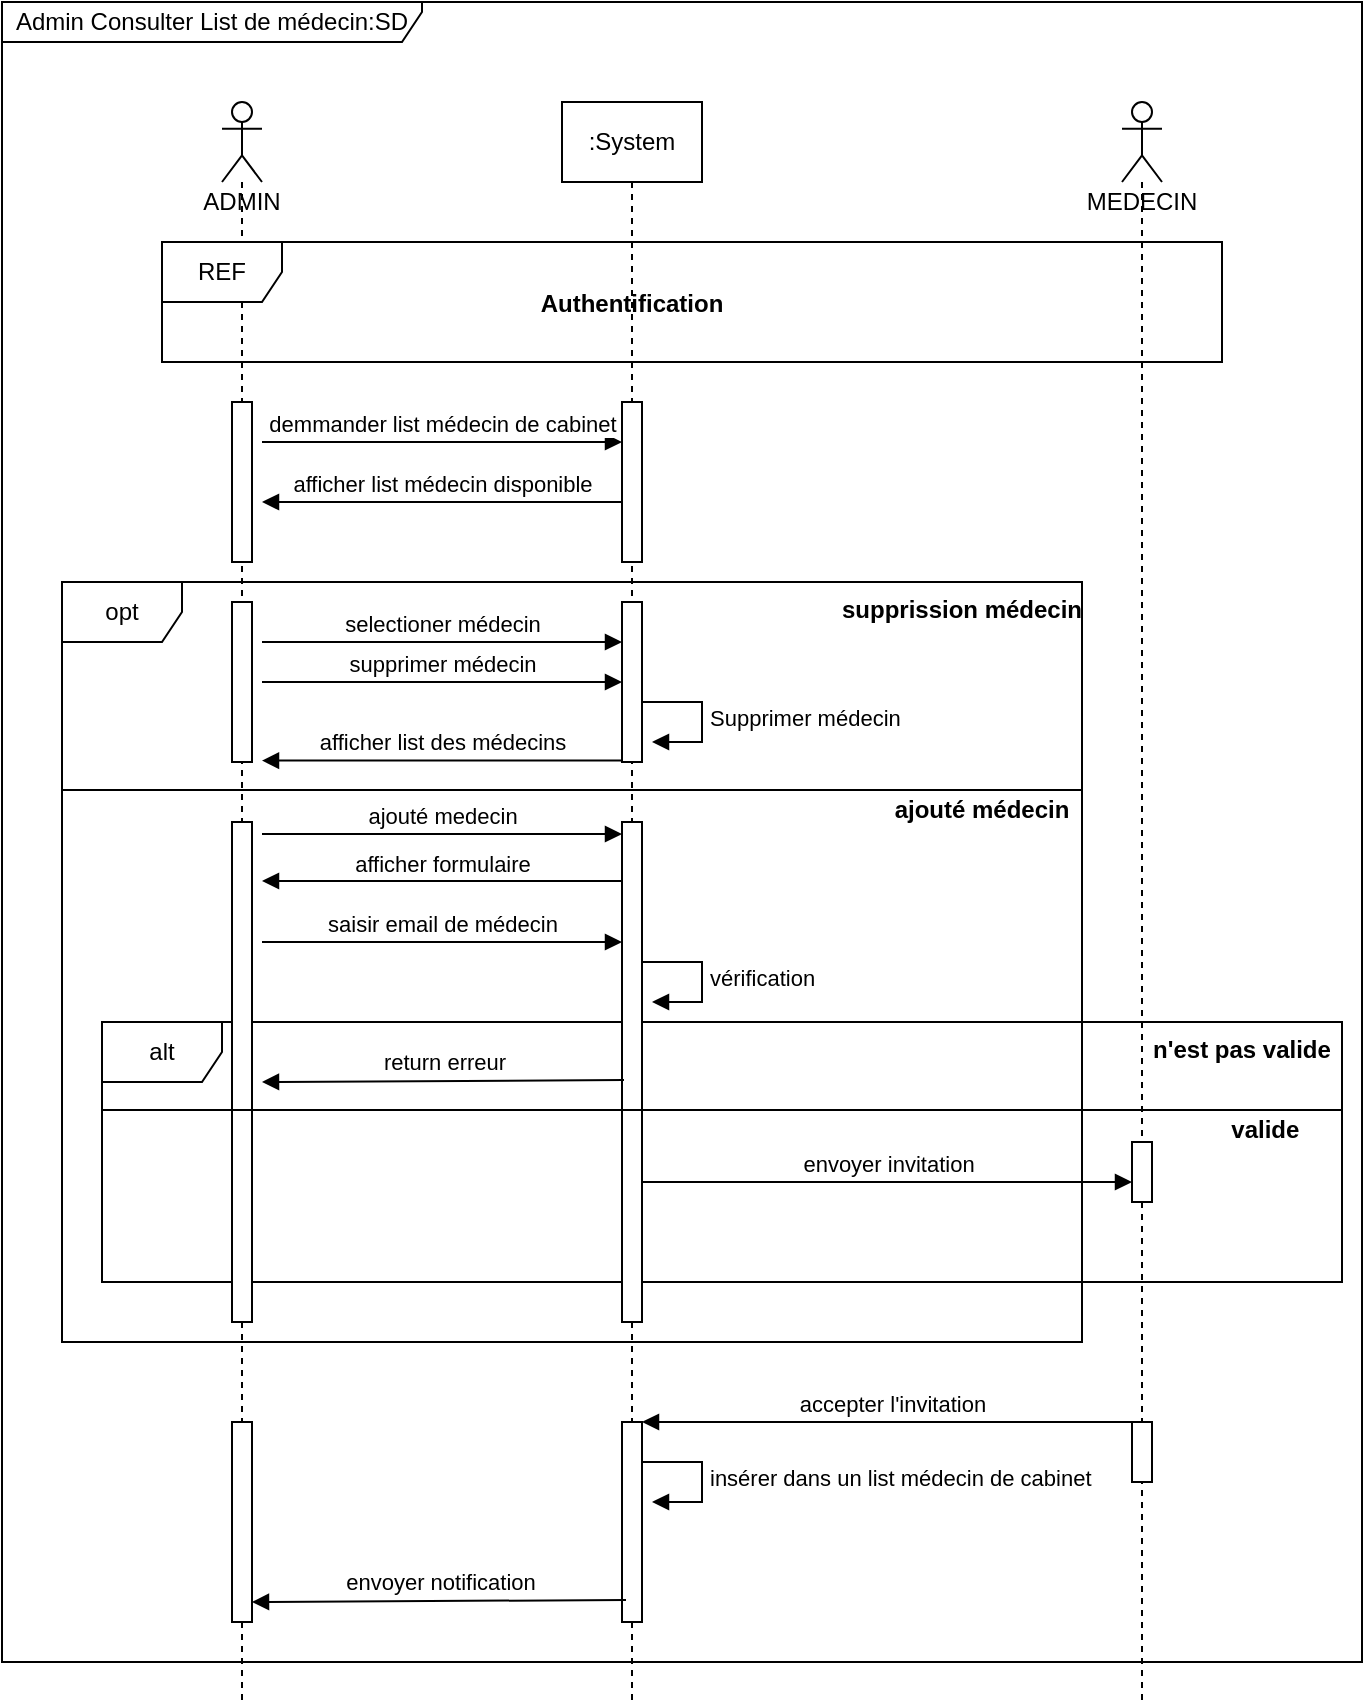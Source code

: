 <mxfile version="20.8.16" type="device"><diagram id="kgpKYQtTHZ0yAKxKKP6v" name="Page-1"><mxGraphModel dx="864" dy="508" grid="1" gridSize="10" guides="1" tooltips="1" connect="1" arrows="1" fold="1" page="1" pageScale="1" pageWidth="850" pageHeight="1100" math="0" shadow="0"><root><mxCell id="0"/><mxCell id="1" parent="0"/><mxCell id="NL9QAYArIsIECcMiZYLG-7" value="Admin Consulter List de médecin:SD" style="shape=umlFrame;whiteSpace=wrap;html=1;width=210;height=20;" parent="1" vertex="1"><mxGeometry x="70" y="430" width="680" height="830" as="geometry"/></mxCell><mxCell id="NL9QAYArIsIECcMiZYLG-12" value="opt" style="shape=umlFrame;whiteSpace=wrap;html=1;" parent="1" vertex="1"><mxGeometry x="100" y="720" width="510" height="380" as="geometry"/></mxCell><mxCell id="BVoA5LQjhjej8amwB-eO-5" value="alt" style="shape=umlFrame;whiteSpace=wrap;html=1;" vertex="1" parent="1"><mxGeometry x="120" y="940" width="620" height="130" as="geometry"/></mxCell><mxCell id="NL9QAYArIsIECcMiZYLG-2" value="ADMIN" style="shape=umlLifeline;participant=umlActor;perimeter=lifelinePerimeter;whiteSpace=wrap;html=1;container=1;collapsible=0;recursiveResize=0;verticalAlign=top;spacingTop=36;outlineConnect=0;" parent="1" vertex="1"><mxGeometry x="180" y="480" width="20" height="800" as="geometry"/></mxCell><mxCell id="NL9QAYArIsIECcMiZYLG-9" value="" style="html=1;points=[];perimeter=orthogonalPerimeter;" parent="NL9QAYArIsIECcMiZYLG-2" vertex="1"><mxGeometry x="5" y="150" width="10" height="80" as="geometry"/></mxCell><mxCell id="BVoA5LQjhjej8amwB-eO-16" value="" style="html=1;points=[];perimeter=orthogonalPerimeter;" vertex="1" parent="NL9QAYArIsIECcMiZYLG-2"><mxGeometry x="5" y="660" width="10" height="100" as="geometry"/></mxCell><mxCell id="NL9QAYArIsIECcMiZYLG-3" value="MEDECIN" style="shape=umlLifeline;participant=umlActor;perimeter=lifelinePerimeter;whiteSpace=wrap;html=1;container=1;collapsible=0;recursiveResize=0;verticalAlign=top;spacingTop=36;outlineConnect=0;" parent="1" vertex="1"><mxGeometry x="630" y="480" width="20" height="800" as="geometry"/></mxCell><mxCell id="BVoA5LQjhjej8amwB-eO-9" value="" style="html=1;points=[];perimeter=orthogonalPerimeter;" vertex="1" parent="NL9QAYArIsIECcMiZYLG-3"><mxGeometry x="5" y="520" width="10" height="30" as="geometry"/></mxCell><mxCell id="BVoA5LQjhjej8amwB-eO-14" value="" style="html=1;points=[];perimeter=orthogonalPerimeter;" vertex="1" parent="NL9QAYArIsIECcMiZYLG-3"><mxGeometry x="5" y="660" width="10" height="30" as="geometry"/></mxCell><mxCell id="NL9QAYArIsIECcMiZYLG-4" value=":System" style="shape=umlLifeline;perimeter=lifelinePerimeter;whiteSpace=wrap;html=1;container=1;collapsible=0;recursiveResize=0;outlineConnect=0;" parent="1" vertex="1"><mxGeometry x="350" y="480" width="70" height="800" as="geometry"/></mxCell><mxCell id="NL9QAYArIsIECcMiZYLG-6" value="Authentification" style="text;align=center;fontStyle=1;verticalAlign=middle;spacingLeft=3;spacingRight=3;strokeColor=none;rotatable=0;points=[[0,0.5],[1,0.5]];portConstraint=eastwest;" parent="NL9QAYArIsIECcMiZYLG-4" vertex="1"><mxGeometry x="-5" y="87" width="80" height="26" as="geometry"/></mxCell><mxCell id="NL9QAYArIsIECcMiZYLG-5" value="REF" style="shape=umlFrame;whiteSpace=wrap;html=1;" parent="NL9QAYArIsIECcMiZYLG-4" vertex="1"><mxGeometry x="-200" y="70" width="530" height="60" as="geometry"/></mxCell><mxCell id="NL9QAYArIsIECcMiZYLG-8" value="" style="html=1;points=[];perimeter=orthogonalPerimeter;" parent="NL9QAYArIsIECcMiZYLG-4" vertex="1"><mxGeometry x="30" y="150" width="10" height="80" as="geometry"/></mxCell><mxCell id="BVoA5LQjhjej8amwB-eO-15" value="" style="html=1;points=[];perimeter=orthogonalPerimeter;" vertex="1" parent="NL9QAYArIsIECcMiZYLG-4"><mxGeometry x="30" y="660" width="10" height="100" as="geometry"/></mxCell><mxCell id="BVoA5LQjhjej8amwB-eO-18" value="insérer dans un list médecin de cabinet" style="edgeStyle=orthogonalEdgeStyle;html=1;align=left;spacingLeft=2;endArrow=block;rounded=0;entryX=1;entryY=0;" edge="1" parent="NL9QAYArIsIECcMiZYLG-4"><mxGeometry relative="1" as="geometry"><mxPoint x="40" y="680" as="sourcePoint"/><Array as="points"><mxPoint x="70" y="680"/></Array><mxPoint x="45" y="700" as="targetPoint"/></mxGeometry></mxCell><mxCell id="NL9QAYArIsIECcMiZYLG-10" value="demmander list médecin de cabinet" style="html=1;verticalAlign=bottom;endArrow=block;rounded=0;" parent="1" target="NL9QAYArIsIECcMiZYLG-8" edge="1"><mxGeometry width="80" relative="1" as="geometry"><mxPoint x="200" y="650" as="sourcePoint"/><mxPoint x="280" y="650" as="targetPoint"/></mxGeometry></mxCell><mxCell id="NL9QAYArIsIECcMiZYLG-11" value="afficher list médecin disponible" style="html=1;verticalAlign=bottom;endArrow=block;rounded=0;" parent="1" edge="1"><mxGeometry width="80" relative="1" as="geometry"><mxPoint x="380" y="680" as="sourcePoint"/><mxPoint x="200" y="680" as="targetPoint"/></mxGeometry></mxCell><mxCell id="NL9QAYArIsIECcMiZYLG-13" value="" style="html=1;points=[];perimeter=orthogonalPerimeter;" parent="1" vertex="1"><mxGeometry x="185" y="730" width="10" height="80" as="geometry"/></mxCell><mxCell id="NL9QAYArIsIECcMiZYLG-14" value="" style="html=1;points=[];perimeter=orthogonalPerimeter;" parent="1" vertex="1"><mxGeometry x="380" y="730" width="10" height="80" as="geometry"/></mxCell><mxCell id="NL9QAYArIsIECcMiZYLG-15" value="" style="html=1;points=[];perimeter=orthogonalPerimeter;" parent="1" vertex="1"><mxGeometry x="185" y="840" width="10" height="250" as="geometry"/></mxCell><mxCell id="NL9QAYArIsIECcMiZYLG-17" value="selectioner médecin" style="html=1;verticalAlign=bottom;endArrow=block;rounded=0;" parent="1" edge="1"><mxGeometry width="80" relative="1" as="geometry"><mxPoint x="200" y="750" as="sourcePoint"/><mxPoint x="380" y="750" as="targetPoint"/></mxGeometry></mxCell><mxCell id="NL9QAYArIsIECcMiZYLG-18" value="supprimer médecin" style="html=1;verticalAlign=bottom;endArrow=block;rounded=0;" parent="1" edge="1"><mxGeometry width="80" relative="1" as="geometry"><mxPoint x="200" y="770" as="sourcePoint"/><mxPoint x="380" y="770" as="targetPoint"/></mxGeometry></mxCell><mxCell id="NL9QAYArIsIECcMiZYLG-20" value="Supprimer médecin" style="edgeStyle=orthogonalEdgeStyle;html=1;align=left;spacingLeft=2;endArrow=block;rounded=0;entryX=1;entryY=0;" parent="1" edge="1"><mxGeometry relative="1" as="geometry"><mxPoint x="390" y="780" as="sourcePoint"/><Array as="points"><mxPoint x="420" y="780"/></Array><mxPoint x="395.0" y="800" as="targetPoint"/></mxGeometry></mxCell><mxCell id="NL9QAYArIsIECcMiZYLG-21" value="afficher list des médecins" style="html=1;verticalAlign=bottom;endArrow=block;rounded=0;" parent="1" edge="1"><mxGeometry width="80" relative="1" as="geometry"><mxPoint x="380.0" y="809.31" as="sourcePoint"/><mxPoint x="200" y="809.31" as="targetPoint"/></mxGeometry></mxCell><mxCell id="NL9QAYArIsIECcMiZYLG-22" value="" style="line;strokeWidth=1;fillColor=none;align=left;verticalAlign=middle;spacingTop=-1;spacingLeft=3;spacingRight=3;rotatable=0;labelPosition=right;points=[];portConstraint=eastwest;strokeColor=inherit;" parent="1" vertex="1"><mxGeometry x="100" y="820" width="510" height="8" as="geometry"/></mxCell><mxCell id="NL9QAYArIsIECcMiZYLG-23" value="" style="html=1;points=[];perimeter=orthogonalPerimeter;" parent="1" vertex="1"><mxGeometry x="380" y="840" width="10" height="250" as="geometry"/></mxCell><mxCell id="NL9QAYArIsIECcMiZYLG-24" value="supprission médecin" style="text;align=center;fontStyle=1;verticalAlign=middle;spacingLeft=3;spacingRight=3;strokeColor=none;rotatable=0;points=[[0,0.5],[1,0.5]];portConstraint=eastwest;" parent="1" vertex="1"><mxGeometry x="510" y="720" width="80" height="26" as="geometry"/></mxCell><mxCell id="NL9QAYArIsIECcMiZYLG-25" value="ajouté médecin" style="text;align=center;fontStyle=1;verticalAlign=middle;spacingLeft=3;spacingRight=3;strokeColor=none;rotatable=0;points=[[0,0.5],[1,0.5]];portConstraint=eastwest;" parent="1" vertex="1"><mxGeometry x="520" y="820" width="80" height="26" as="geometry"/></mxCell><mxCell id="BVoA5LQjhjej8amwB-eO-1" value="ajouté medecin" style="html=1;verticalAlign=bottom;endArrow=block;rounded=0;" edge="1" parent="1"><mxGeometry width="80" relative="1" as="geometry"><mxPoint x="200" y="846" as="sourcePoint"/><mxPoint x="380" y="846" as="targetPoint"/></mxGeometry></mxCell><mxCell id="BVoA5LQjhjej8amwB-eO-2" value="afficher formulaire" style="html=1;verticalAlign=bottom;endArrow=block;rounded=0;" edge="1" parent="1"><mxGeometry width="80" relative="1" as="geometry"><mxPoint x="380" y="869.5" as="sourcePoint"/><mxPoint x="200" y="869.5" as="targetPoint"/></mxGeometry></mxCell><mxCell id="BVoA5LQjhjej8amwB-eO-3" value="saisir email de médecin" style="html=1;verticalAlign=bottom;endArrow=block;rounded=0;" edge="1" parent="1"><mxGeometry width="80" relative="1" as="geometry"><mxPoint x="200" y="900" as="sourcePoint"/><mxPoint x="380" y="900" as="targetPoint"/></mxGeometry></mxCell><mxCell id="BVoA5LQjhjej8amwB-eO-4" value="vérification" style="edgeStyle=orthogonalEdgeStyle;html=1;align=left;spacingLeft=2;endArrow=block;rounded=0;entryX=1;entryY=0;" edge="1" parent="1"><mxGeometry relative="1" as="geometry"><mxPoint x="390" y="910" as="sourcePoint"/><Array as="points"><mxPoint x="420" y="910"/></Array><mxPoint x="395" y="930" as="targetPoint"/></mxGeometry></mxCell><mxCell id="BVoA5LQjhjej8amwB-eO-6" value="n'est pas valide" style="text;align=center;fontStyle=1;verticalAlign=middle;spacingLeft=3;spacingRight=3;strokeColor=none;rotatable=0;points=[[0,0.5],[1,0.5]];portConstraint=eastwest;" vertex="1" parent="1"><mxGeometry x="650" y="940" width="80" height="26" as="geometry"/></mxCell><mxCell id="BVoA5LQjhjej8amwB-eO-7" value="return erreur" style="html=1;verticalAlign=bottom;endArrow=block;rounded=0;exitX=0.1;exitY=0.516;exitDx=0;exitDy=0;exitPerimeter=0;" edge="1" parent="1" source="NL9QAYArIsIECcMiZYLG-23"><mxGeometry width="80" relative="1" as="geometry"><mxPoint x="375" y="970" as="sourcePoint"/><mxPoint x="200" y="970" as="targetPoint"/></mxGeometry></mxCell><mxCell id="BVoA5LQjhjej8amwB-eO-8" value="" style="line;strokeWidth=1;fillColor=none;align=left;verticalAlign=middle;spacingTop=-1;spacingLeft=3;spacingRight=3;rotatable=0;labelPosition=right;points=[];portConstraint=eastwest;strokeColor=inherit;" vertex="1" parent="1"><mxGeometry x="120" y="980" width="620" height="8" as="geometry"/></mxCell><mxCell id="BVoA5LQjhjej8amwB-eO-10" value="envoyer invitation" style="html=1;verticalAlign=bottom;endArrow=block;rounded=0;" edge="1" parent="1" target="BVoA5LQjhjej8amwB-eO-9"><mxGeometry width="80" relative="1" as="geometry"><mxPoint x="390" y="1020" as="sourcePoint"/><mxPoint x="470" y="1020" as="targetPoint"/></mxGeometry></mxCell><mxCell id="BVoA5LQjhjej8amwB-eO-11" value=" valide" style="text;align=center;fontStyle=1;verticalAlign=middle;spacingLeft=3;spacingRight=3;strokeColor=none;rotatable=0;points=[[0,0.5],[1,0.5]];portConstraint=eastwest;" vertex="1" parent="1"><mxGeometry x="660" y="980" width="80" height="26" as="geometry"/></mxCell><mxCell id="BVoA5LQjhjej8amwB-eO-17" value="accepter l'invitation" style="html=1;verticalAlign=bottom;endArrow=block;rounded=0;exitX=0.5;exitY=0;exitDx=0;exitDy=0;exitPerimeter=0;" edge="1" parent="1" source="BVoA5LQjhjej8amwB-eO-14" target="BVoA5LQjhjej8amwB-eO-15"><mxGeometry width="80" relative="1" as="geometry"><mxPoint x="580" y="1140" as="sourcePoint"/><mxPoint x="500" y="1140" as="targetPoint"/></mxGeometry></mxCell><mxCell id="BVoA5LQjhjej8amwB-eO-19" value="envoyer notification" style="html=1;verticalAlign=bottom;endArrow=block;rounded=0;exitX=0.2;exitY=0.89;exitDx=0;exitDy=0;exitPerimeter=0;" edge="1" parent="1" source="BVoA5LQjhjej8amwB-eO-15"><mxGeometry width="80" relative="1" as="geometry"><mxPoint x="380" y="1230" as="sourcePoint"/><mxPoint x="195" y="1230" as="targetPoint"/></mxGeometry></mxCell></root></mxGraphModel></diagram></mxfile>
